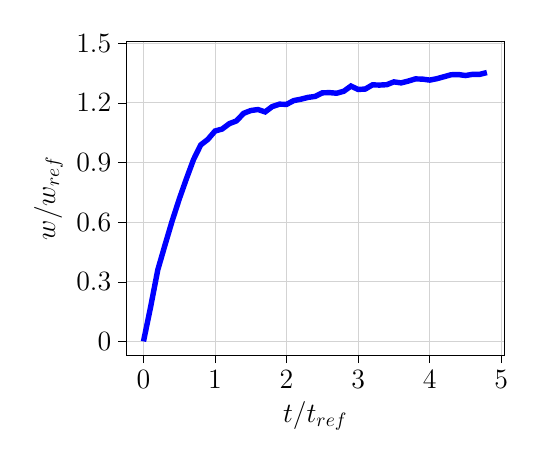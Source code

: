 % This file was created with tikzplotlib v0.10.1.
\begin{tikzpicture}[scale=0.7, font=\Large]

\definecolor{lightgray}{RGB}{211,211,211}

\begin{axis}[
tick align=outside,
tick pos=left,
x grid style={lightgray},
xlabel={\(\displaystyle t/t_{ref}\)},
xmajorgrids,
xmin=-0.24, xmax=5.04,
xtick style={color=black},
y grid style={lightgray},
ytick distance=0.3,
ylabel={\(\displaystyle w/w_{ref}\)},
ymajorgrids,
ymin=-0.068, ymax=1.51,
ytick style={color=black}
]
\addplot [line width=2.8pt, blue]
table {%
0 0
0.1 0.174
0.2 0.36
0.3 0.484
0.4 0.605
0.5 0.716
0.6 0.818
0.7 0.915
0.8 0.988
0.9 1.016
1 1.058
1.1 1.068
1.2 1.095
1.3 1.109
1.4 1.147
1.5 1.161
1.6 1.166
1.7 1.154
1.8 1.181
1.9 1.193
2 1.192
2.1 1.211
2.2 1.218
2.3 1.227
2.4 1.232
2.5 1.25
2.6 1.251
2.7 1.248
2.8 1.258
2.9 1.284
3 1.267
3.1 1.269
3.2 1.29
3.3 1.289
3.4 1.291
3.5 1.305
3.6 1.3
3.7 1.309
3.8 1.32
3.9 1.319
4 1.314
4.1 1.321
4.2 1.331
4.3 1.341
4.4 1.342
4.5 1.337
4.6 1.343
4.7 1.343
4.8 1.352
};
\end{axis}

\end{tikzpicture}
